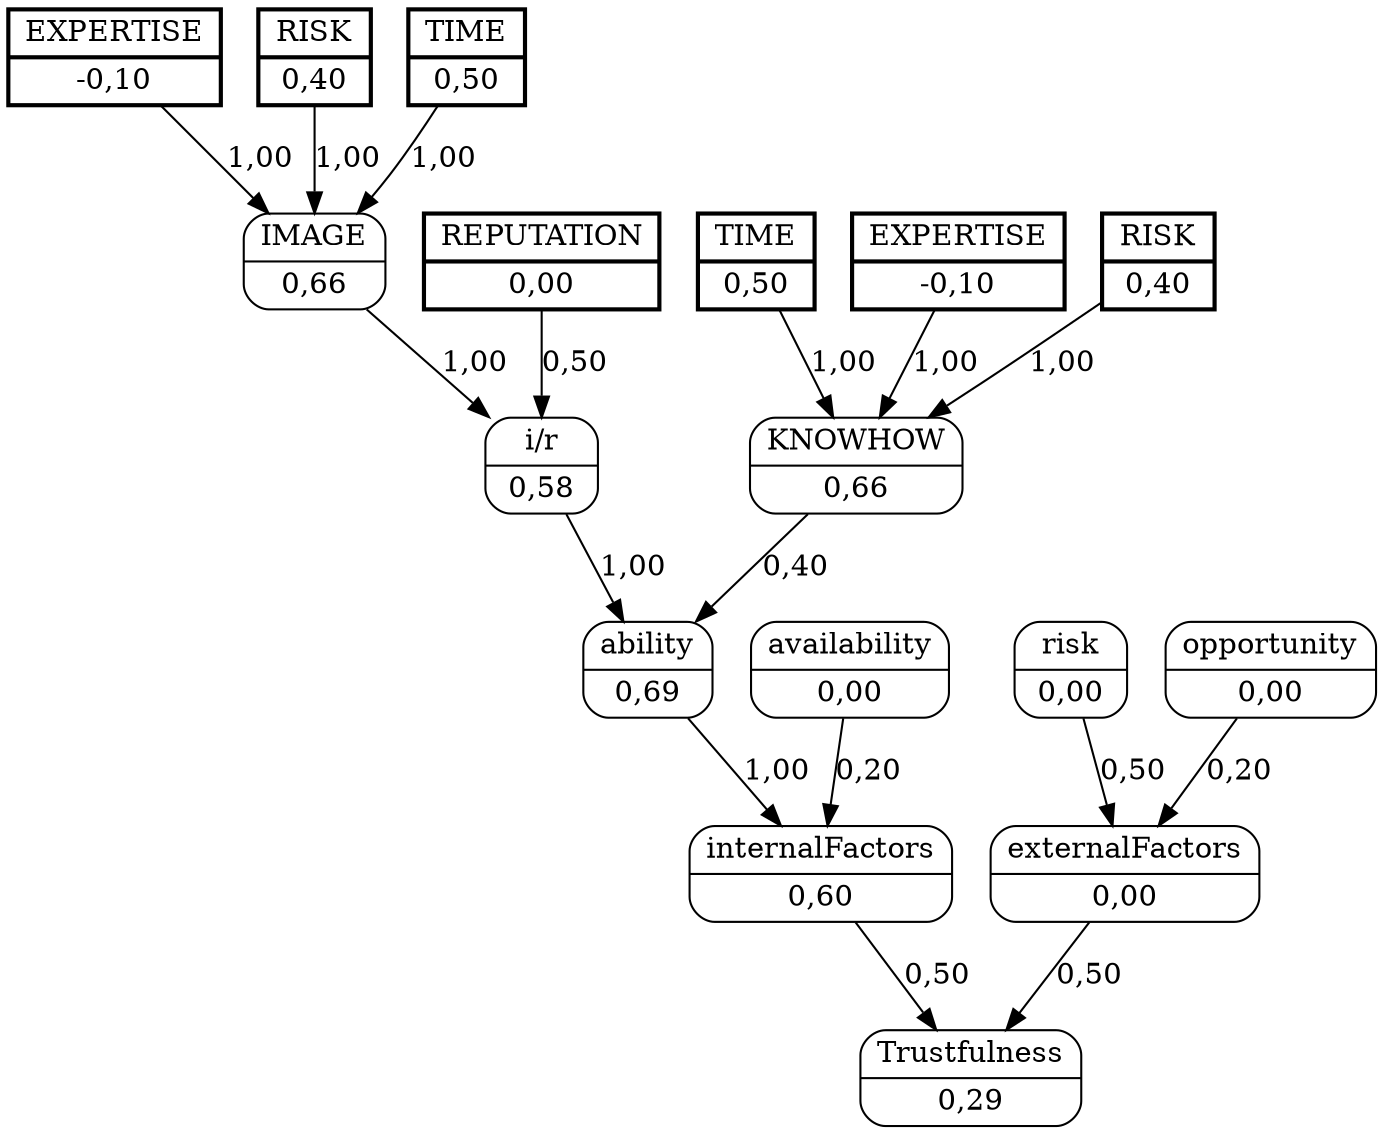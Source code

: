 digraph FCM_net{
	node [shape=record, style=rounded]
	11 [label="{EXPERTISE | -0,10}", style=bold, penwidth=2, peripheries=2];
	12 [label="{RISK | 0,40}", style=bold, penwidth=2, peripheries=2];
	13 [label="{TIME | 0,50}", style=bold, penwidth=2, peripheries=2];
	1 [label="{REPUTATION | 0,00}", style=bold, penwidth=2, peripheries=2];
	14 [label="{EXPERTISE | -0,10}", style=bold, penwidth=2, peripheries=2];
	15 [label="{RISK | 0,40}", style=bold, penwidth=2, peripheries=2];
	16 [label="{TIME | 0,50}", style=bold, penwidth=2, peripheries=2];
	0 [label="{IMAGE | 0,66}"];
	2 [label="{KNOWHOW | 0,66}"];
	3 [label="{i/r | 0,58}"];
	4 [label="{ability | 0,69}"];
	5 [label="{availability | 0,00}"];
	6 [label="{internalFactors | 0,60}"];
	7 [label="{risk | 0,00}"];
	8 [label="{opportunity | 0,00}"];
	9 [label="{externalFactors | 0,00}"];
	10 [label="{Trustfulness | 0,29}"];
	11 [label="{EXPERTISE | -0,10}"];
	13 [label="{TIME | 0,50}"];
	14 [label="{EXPERTISE | -0,10}"];
	0 -> 3 [label = "1,00"];
	1 -> 3 [label = "0,50"];
	3 -> 4 [label = "1,00"];
	2 -> 4 [label = "0,40"];
	4 -> 6 [label = "1,00"];
	5 -> 6 [label = "0,20"];
	6 -> 10 [label = "0,50"];
	7 -> 9 [label = "0,50"];
	8 -> 9 [label = "0,20"];
	9 -> 10 [label = "0,50"];
	11 -> 0 [label = "1,00"];
	12 -> 0 [label = "1,00"];
	13 -> 0 [label = "1,00"];
	14 -> 2 [label = "1,00"];
	15 -> 2 [label = "1,00"];
	16 -> 2 [label = "1,00"];
}
